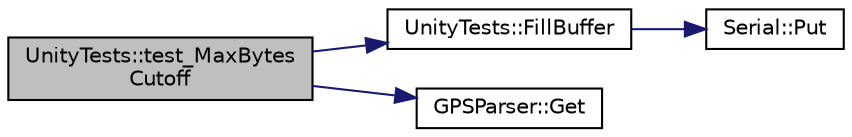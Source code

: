 digraph "UnityTests::test_MaxBytesCutoff"
{
  edge [fontname="Helvetica",fontsize="10",labelfontname="Helvetica",labelfontsize="10"];
  node [fontname="Helvetica",fontsize="10",shape=record];
  rankdir="LR";
  Node1 [label="UnityTests::test_MaxBytes\lCutoff",height=0.2,width=0.4,color="black", fillcolor="grey75", style="filled" fontcolor="black"];
  Node1 -> Node2 [color="midnightblue",fontsize="10",style="solid",fontname="Helvetica"];
  Node2 [label="UnityTests::FillBuffer",height=0.2,width=0.4,color="black", fillcolor="white", style="filled",URL="$classUnityTests.html#aea87a262e4b5f903dc2b28165f4eddf4"];
  Node2 -> Node3 [color="midnightblue",fontsize="10",style="solid",fontname="Helvetica"];
  Node3 [label="Serial::Put",height=0.2,width=0.4,color="black", fillcolor="white", style="filled",URL="$classSerial.html#a9cc9f1300669c411690390b0399db3e9",tooltip="Transmit a single character."];
  Node1 -> Node4 [color="midnightblue",fontsize="10",style="solid",fontname="Helvetica"];
  Node4 [label="GPSParser::Get",height=0.2,width=0.4,color="black", fillcolor="white", style="filled",URL="$classGPSParser.html#aef82c0e21fcfc13c67da657c91089169",tooltip="Gets a NMEA string."];
}
